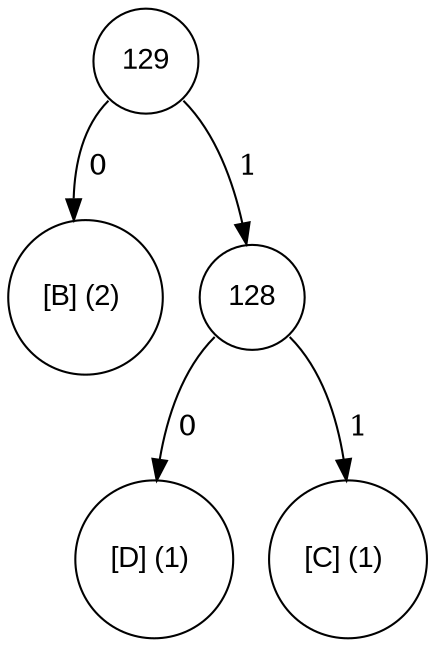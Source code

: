 digraph tree {
	node [fontname="Arial", shape="circle", width=0.5]; 

129:sw -> 66 [label = " 0"]; 
66 [label = "[B] (2) "]; 
129:se -> 128 [label = " 1"]; 
128 [label = "128"]; 
128:se -> 67 [label = " 1"]; 
67 [label = "[C] (1) "]; 
128:sw -> 68 [label = " 0"]; 
68 [label = "[D] (1) "]; 
}
